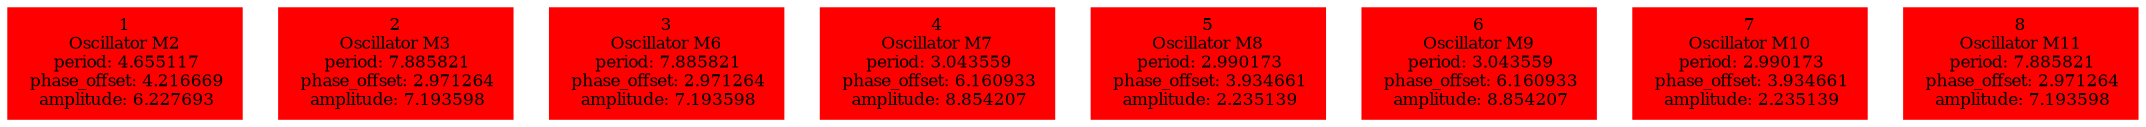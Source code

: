  digraph g{ forcelabels=true;
1 [label=<1<BR />Oscillator M2<BR /> period: 4.655117<BR /> phase_offset: 4.216669<BR /> amplitude: 6.227693>, shape=box,color=red,style=filled,fontsize=8];2 [label=<2<BR />Oscillator M3<BR /> period: 7.885821<BR /> phase_offset: 2.971264<BR /> amplitude: 7.193598>, shape=box,color=red,style=filled,fontsize=8];3 [label=<3<BR />Oscillator M6<BR /> period: 7.885821<BR /> phase_offset: 2.971264<BR /> amplitude: 7.193598>, shape=box,color=red,style=filled,fontsize=8];4 [label=<4<BR />Oscillator M7<BR /> period: 3.043559<BR /> phase_offset: 6.160933<BR /> amplitude: 8.854207>, shape=box,color=red,style=filled,fontsize=8];5 [label=<5<BR />Oscillator M8<BR /> period: 2.990173<BR /> phase_offset: 3.934661<BR /> amplitude: 2.235139>, shape=box,color=red,style=filled,fontsize=8];6 [label=<6<BR />Oscillator M9<BR /> period: 3.043559<BR /> phase_offset: 6.160933<BR /> amplitude: 8.854207>, shape=box,color=red,style=filled,fontsize=8];7 [label=<7<BR />Oscillator M10<BR /> period: 2.990173<BR /> phase_offset: 3.934661<BR /> amplitude: 2.235139>, shape=box,color=red,style=filled,fontsize=8];8 [label=<8<BR />Oscillator M11<BR /> period: 7.885821<BR /> phase_offset: 2.971264<BR /> amplitude: 7.193598>, shape=box,color=red,style=filled,fontsize=8]; }
